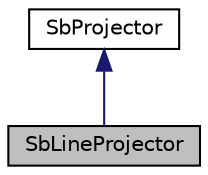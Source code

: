 digraph "SbLineProjector"
{
 // LATEX_PDF_SIZE
  edge [fontname="Helvetica",fontsize="10",labelfontname="Helvetica",labelfontsize="10"];
  node [fontname="Helvetica",fontsize="10",shape=record];
  Node1 [label="SbLineProjector",height=0.2,width=0.4,color="black", fillcolor="grey75", style="filled", fontcolor="black",tooltip="The SbLineProjector class projects 2D points to 3D points along a line."];
  Node2 -> Node1 [dir="back",color="midnightblue",fontsize="10",style="solid",fontname="Helvetica"];
  Node2 [label="SbProjector",height=0.2,width=0.4,color="black", fillcolor="white", style="filled",URL="$classSbProjector.html",tooltip="The SbProjector class is the abstract base projector class."];
}
